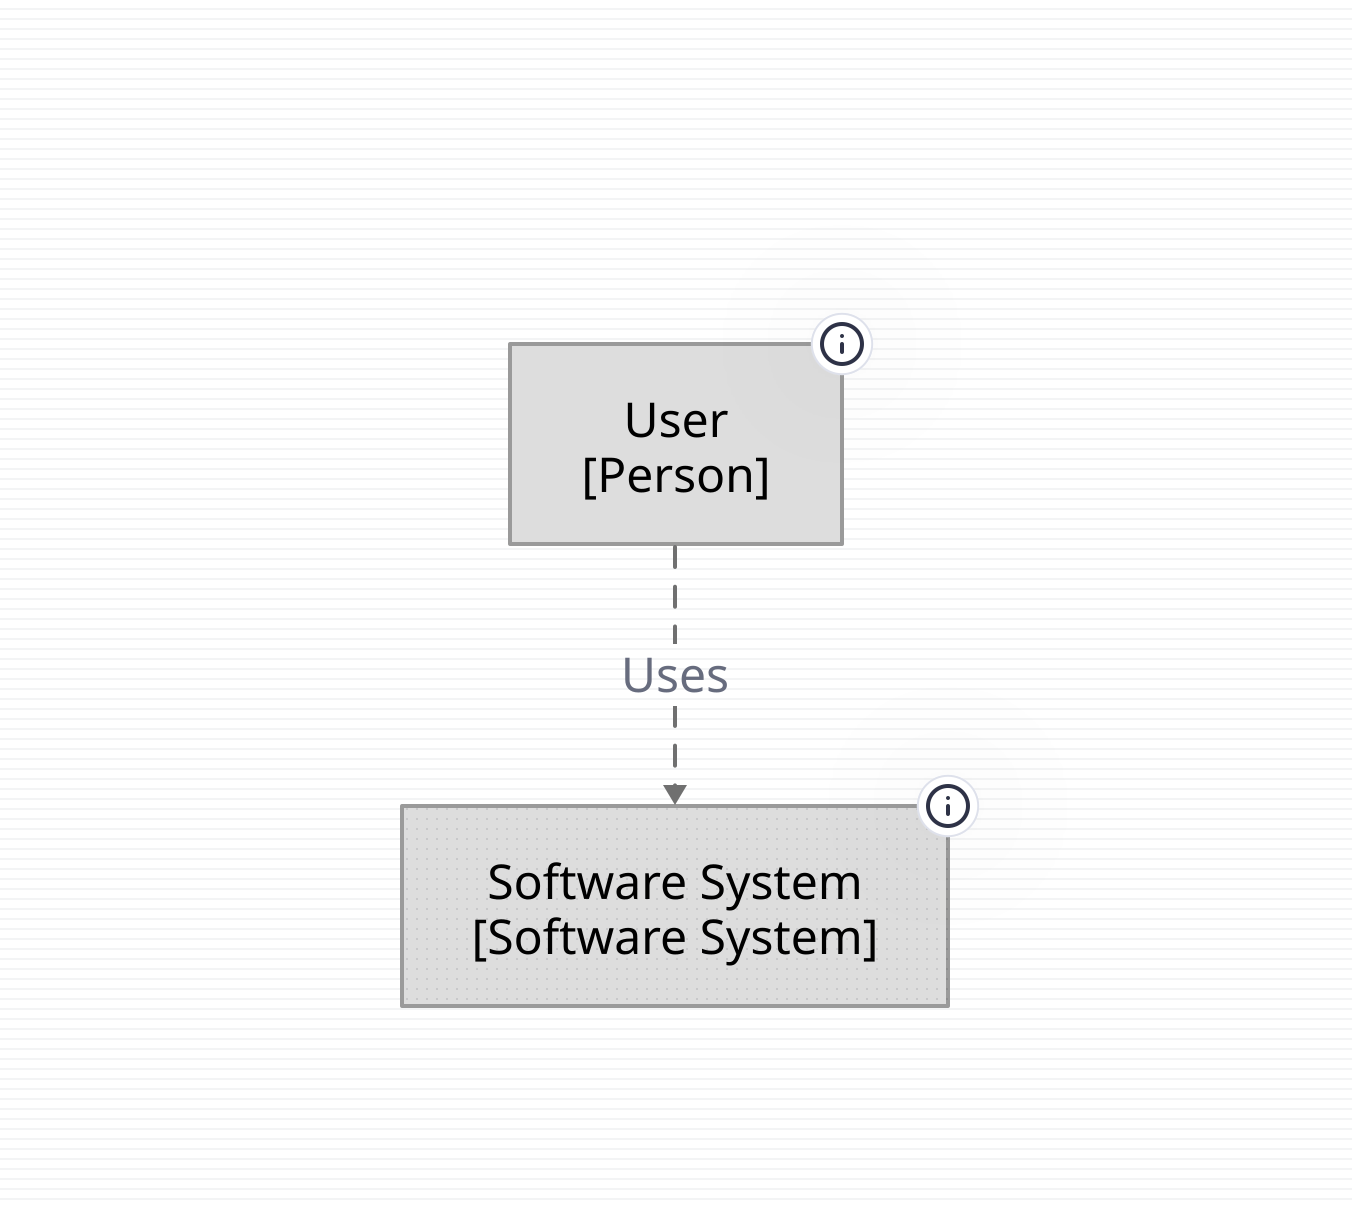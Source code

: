 title: |`md
  # Software System - System Context
`| {
  near: top-center
}
direction: down
style: {
  fill-pattern: lines
}
container_1: {
  label: "User\n[Person]"
  shape: rectangle
  tooltip: "A user of my software system."
  style: {
    fill: "#dddddd"
    font-color: "#000000"
    font-size: 24
    multiple: false
    opacity: 1.0
    stroke: "#9a9a9a"
  }
}
container_2: {
  label: "Software System\n[Software System]"
  shape: rectangle
  tooltip: "My software system."
  style: {
    fill: "#dddddd"
    fill-pattern: dots
    font-color: "#000000"
    font-size: 24
    multiple: false
    opacity: 1.0
    stroke: "#9a9a9a"
  }
}

container_1 -> container_2: {
  label: "Uses"
  style: {
    font-size: 24
    opacity: 1.0
    stroke: "#707070"
    stroke-dash: 5
    stroke-width: 2
  }
}
